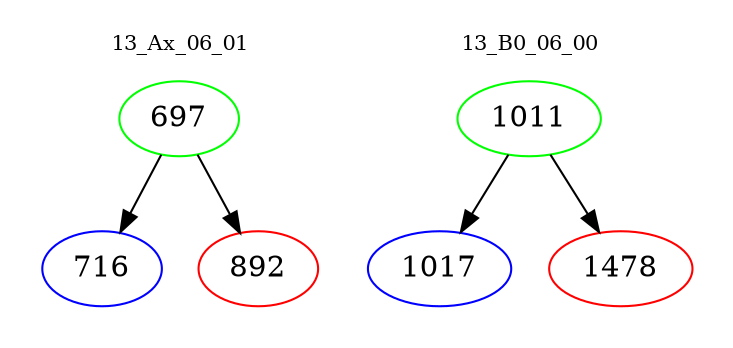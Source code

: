digraph{
subgraph cluster_0 {
color = white
label = "13_Ax_06_01";
fontsize=10;
T0_697 [label="697", color="green"]
T0_697 -> T0_716 [color="black"]
T0_716 [label="716", color="blue"]
T0_697 -> T0_892 [color="black"]
T0_892 [label="892", color="red"]
}
subgraph cluster_1 {
color = white
label = "13_B0_06_00";
fontsize=10;
T1_1011 [label="1011", color="green"]
T1_1011 -> T1_1017 [color="black"]
T1_1017 [label="1017", color="blue"]
T1_1011 -> T1_1478 [color="black"]
T1_1478 [label="1478", color="red"]
}
}

